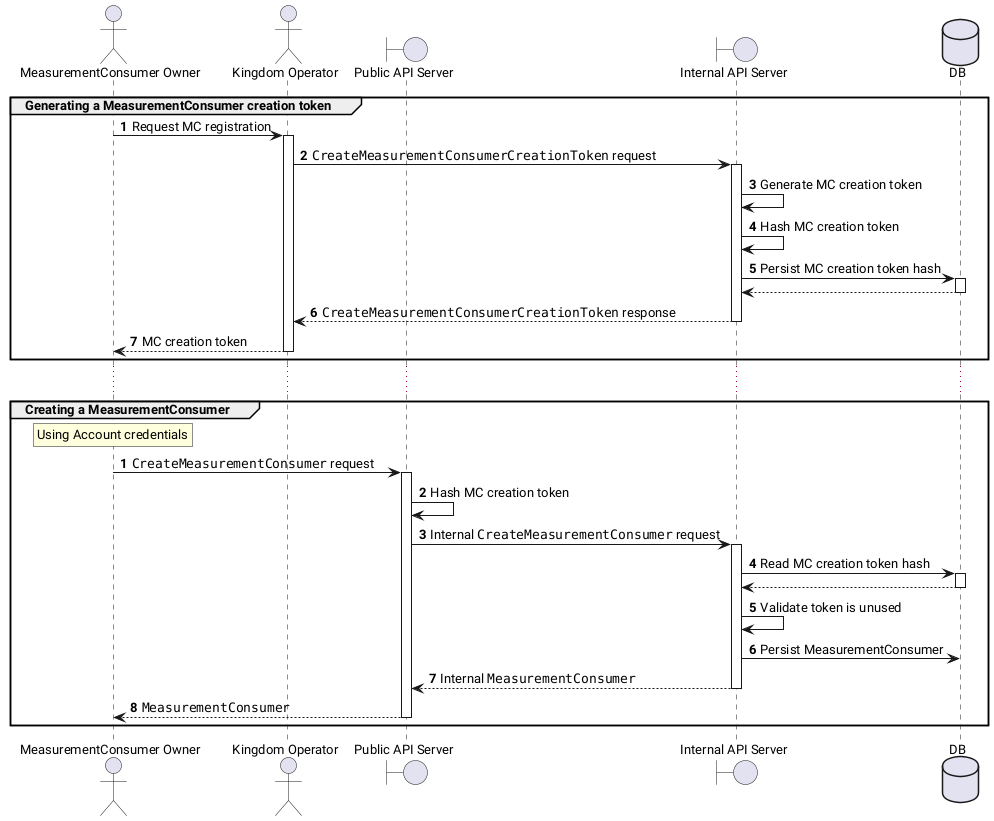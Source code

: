 @startuml

skinparam default {
  fontName "Roboto"
  fontSize 13
  defaultMonospacedFontName "Roboto Mono"
}

autonumber
actor "MeasurementConsumer Owner" as MC
actor "Kingdom Operator" as Operator
boundary "Public API Server" as PublicServer
boundary "Internal API Server" as InternalServer
database DB

group Generating a MeasurementConsumer creation token
MC->Operator: Request MC registration
activate Operator
Operator->InternalServer: ""CreateMeasurementConsumerCreationToken"" request
activate InternalServer
InternalServer->InternalServer: Generate MC creation token
InternalServer->InternalServer: Hash MC creation token
InternalServer->DB: Persist MC creation token hash
activate DB
autonumber stop
return
autonumber resume
return ""CreateMeasurementConsumerCreationToken"" response
return MC creation token

autonumber stop
end
...

group Creating a MeasurementConsumer
'''
rnote over MC: Using Account credentials
'''
autonumber 1
MC->PublicServer: ""CreateMeasurementConsumer"" request
activate PublicServer
PublicServer->PublicServer: Hash MC creation token
PublicServer->InternalServer: Internal ""CreateMeasurementConsumer"" request
activate InternalServer
InternalServer->DB: Read MC creation token hash
activate DB
autonumber stop
return
autonumber resume
InternalServer->InternalServer: Validate token is unused
InternalServer->DB: Persist MeasurementConsumer
return Internal ""MeasurementConsumer""
return ""MeasurementConsumer""
end

@enduml
